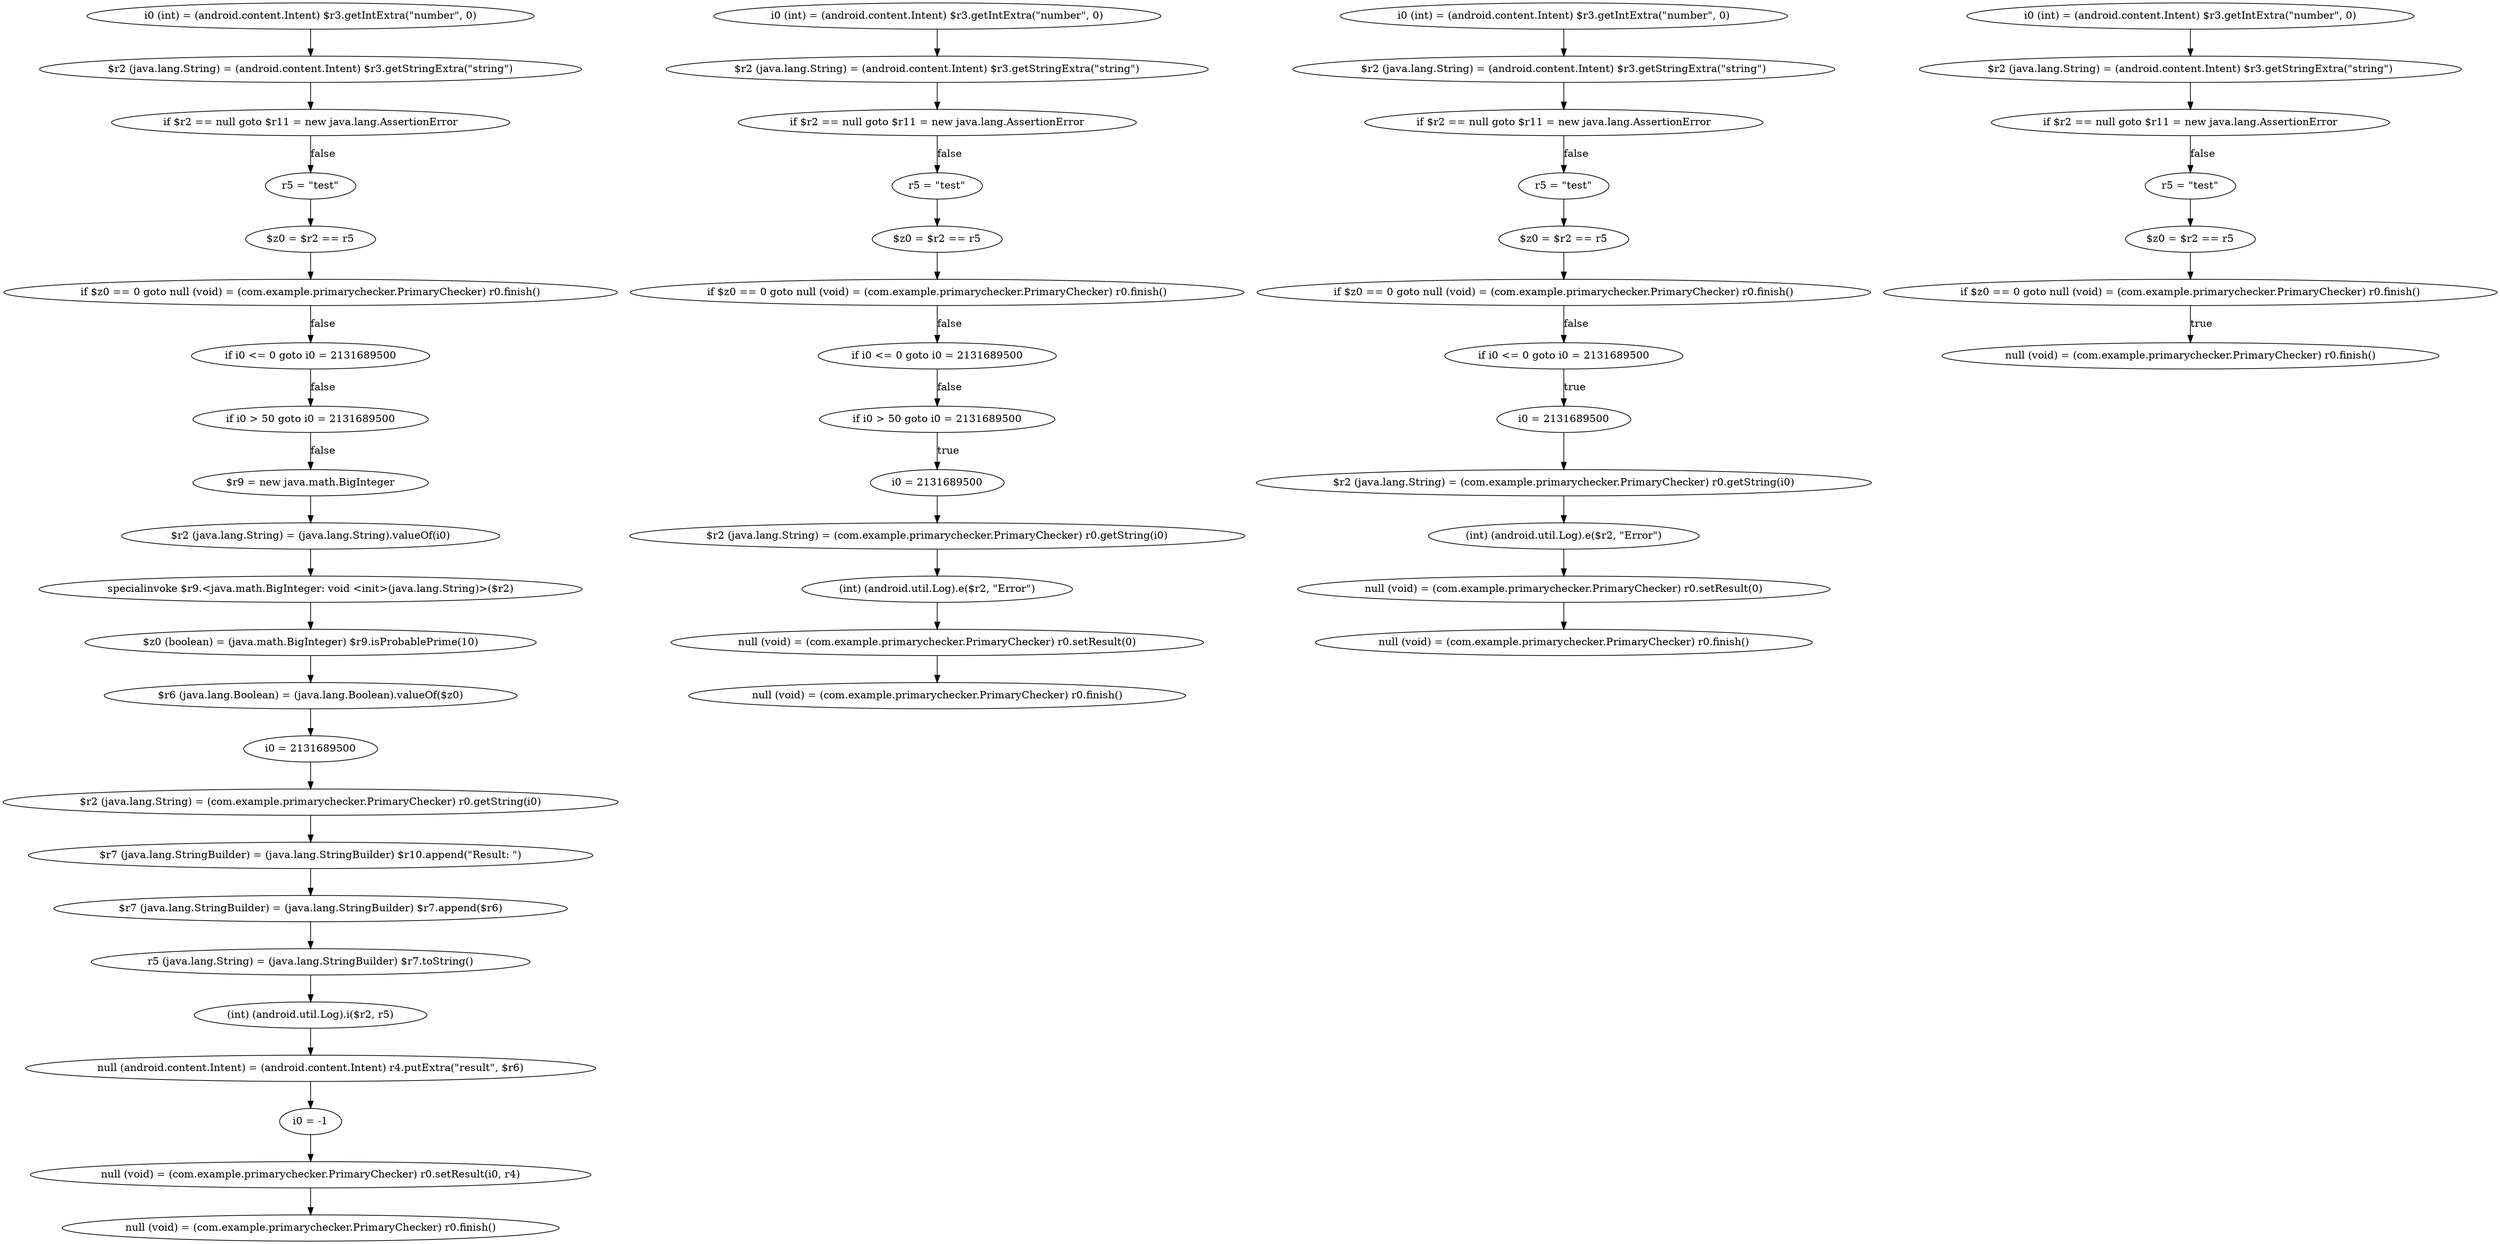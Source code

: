 # package: com.example.primarychecker
# activity: com.example.primarychecker.PrimaryChecker
# action: com.example.primarychecker.action.PRIMARYCHECKER
digraph paths {
subgraph path_1 {
    node1_1 [label="i0 (int) = (android.content.Intent) $r3.getIntExtra(\"number\", 0)"];
    node2_1 [label="$r2 (java.lang.String) = (android.content.Intent) $r3.getStringExtra(\"string\")"];
    node1_1 -> node2_1;
    node3_1 [label="if $r2 == null goto $r11 = new java.lang.AssertionError"];
    node2_1 -> node3_1;
    node4_1 [label="r5 = \"test\""];
    node3_1 -> node4_1 [label="false"];
    node5_1 [label="$z0 = $r2 == r5"];
    node4_1 -> node5_1;
    node6_1 [label="if $z0 == 0 goto null (void) = (com.example.primarychecker.PrimaryChecker) r0.finish()"];
    node5_1 -> node6_1;
    node7_1 [label="if i0 <= 0 goto i0 = 2131689500"];
    node6_1 -> node7_1 [label="false"];
    node8_1 [label="if i0 > 50 goto i0 = 2131689500"];
    node7_1 -> node8_1 [label="false"];
    node9_1 [label="$r9 = new java.math.BigInteger"];
    node8_1 -> node9_1 [label="false"];
    node10_1 [label="$r2 (java.lang.String) = (java.lang.String).valueOf(i0)"];
    node9_1 -> node10_1;
    node11_1 [label="specialinvoke $r9.<java.math.BigInteger: void <init>(java.lang.String)>($r2)"];
    node10_1 -> node11_1;
    node12_1 [label="$z0 (boolean) = (java.math.BigInteger) $r9.isProbablePrime(10)"];
    node11_1 -> node12_1;
    node13_1 [label="$r6 (java.lang.Boolean) = (java.lang.Boolean).valueOf($z0)"];
    node12_1 -> node13_1;
    node14_1 [label="i0 = 2131689500"];
    node13_1 -> node14_1;
    node15_1 [label="$r2 (java.lang.String) = (com.example.primarychecker.PrimaryChecker) r0.getString(i0)"];
    node14_1 -> node15_1;
    node16_1 [label="$r7 (java.lang.StringBuilder) = (java.lang.StringBuilder) $r10.append(\"Result: \")"];
    node15_1 -> node16_1;
    node17_1 [label="$r7 (java.lang.StringBuilder) = (java.lang.StringBuilder) $r7.append($r6)"];
    node16_1 -> node17_1;
    node18_1 [label="r5 (java.lang.String) = (java.lang.StringBuilder) $r7.toString()"];
    node17_1 -> node18_1;
    node19_1 [label="(int) (android.util.Log).i($r2, r5)"];
    node18_1 -> node19_1;
    node20_1 [label="null (android.content.Intent) = (android.content.Intent) r4.putExtra(\"result\", $r6)"];
    node19_1 -> node20_1;
    node21_1 [label="i0 = -1"];
    node20_1 -> node21_1;
    node22_1 [label="null (void) = (com.example.primarychecker.PrimaryChecker) r0.setResult(i0, r4)"];
    node21_1 -> node22_1;
    node23_1 [label="null (void) = (com.example.primarychecker.PrimaryChecker) r0.finish()"];
    node22_1 -> node23_1;
}

subgraph path_2 {
    node1_2 [label="i0 (int) = (android.content.Intent) $r3.getIntExtra(\"number\", 0)"];
    node2_2 [label="$r2 (java.lang.String) = (android.content.Intent) $r3.getStringExtra(\"string\")"];
    node1_2 -> node2_2;
    node3_2 [label="if $r2 == null goto $r11 = new java.lang.AssertionError"];
    node2_2 -> node3_2;
    node4_2 [label="r5 = \"test\""];
    node3_2 -> node4_2 [label="false"];
    node5_2 [label="$z0 = $r2 == r5"];
    node4_2 -> node5_2;
    node6_2 [label="if $z0 == 0 goto null (void) = (com.example.primarychecker.PrimaryChecker) r0.finish()"];
    node5_2 -> node6_2;
    node7_2 [label="if i0 <= 0 goto i0 = 2131689500"];
    node6_2 -> node7_2 [label="false"];
    node8_2 [label="if i0 > 50 goto i0 = 2131689500"];
    node7_2 -> node8_2 [label="false"];
    node9_2 [label="i0 = 2131689500"];
    node8_2 -> node9_2 [label="true"];
    node10_2 [label="$r2 (java.lang.String) = (com.example.primarychecker.PrimaryChecker) r0.getString(i0)"];
    node9_2 -> node10_2;
    node11_2 [label="(int) (android.util.Log).e($r2, \"Error\")"];
    node10_2 -> node11_2;
    node12_2 [label="null (void) = (com.example.primarychecker.PrimaryChecker) r0.setResult(0)"];
    node11_2 -> node12_2;
    node13_2 [label="null (void) = (com.example.primarychecker.PrimaryChecker) r0.finish()"];
    node12_2 -> node13_2;
}

subgraph path_3 {
    node1_3 [label="i0 (int) = (android.content.Intent) $r3.getIntExtra(\"number\", 0)"];
    node2_3 [label="$r2 (java.lang.String) = (android.content.Intent) $r3.getStringExtra(\"string\")"];
    node1_3 -> node2_3;
    node3_3 [label="if $r2 == null goto $r11 = new java.lang.AssertionError"];
    node2_3 -> node3_3;
    node4_3 [label="r5 = \"test\""];
    node3_3 -> node4_3 [label="false"];
    node5_3 [label="$z0 = $r2 == r5"];
    node4_3 -> node5_3;
    node6_3 [label="if $z0 == 0 goto null (void) = (com.example.primarychecker.PrimaryChecker) r0.finish()"];
    node5_3 -> node6_3;
    node7_3 [label="if i0 <= 0 goto i0 = 2131689500"];
    node6_3 -> node7_3 [label="false"];
    node8_3 [label="i0 = 2131689500"];
    node7_3 -> node8_3 [label="true"];
    node9_3 [label="$r2 (java.lang.String) = (com.example.primarychecker.PrimaryChecker) r0.getString(i0)"];
    node8_3 -> node9_3;
    node10_3 [label="(int) (android.util.Log).e($r2, \"Error\")"];
    node9_3 -> node10_3;
    node11_3 [label="null (void) = (com.example.primarychecker.PrimaryChecker) r0.setResult(0)"];
    node10_3 -> node11_3;
    node12_3 [label="null (void) = (com.example.primarychecker.PrimaryChecker) r0.finish()"];
    node11_3 -> node12_3;
}

subgraph path_4 {
    node1_4 [label="i0 (int) = (android.content.Intent) $r3.getIntExtra(\"number\", 0)"];
    node2_4 [label="$r2 (java.lang.String) = (android.content.Intent) $r3.getStringExtra(\"string\")"];
    node1_4 -> node2_4;
    node3_4 [label="if $r2 == null goto $r11 = new java.lang.AssertionError"];
    node2_4 -> node3_4;
    node4_4 [label="r5 = \"test\""];
    node3_4 -> node4_4 [label="false"];
    node5_4 [label="$z0 = $r2 == r5"];
    node4_4 -> node5_4;
    node6_4 [label="if $z0 == 0 goto null (void) = (com.example.primarychecker.PrimaryChecker) r0.finish()"];
    node5_4 -> node6_4;
    node7_4 [label="null (void) = (com.example.primarychecker.PrimaryChecker) r0.finish()"];
    node6_4 -> node7_4 [label="true"];
}

}
